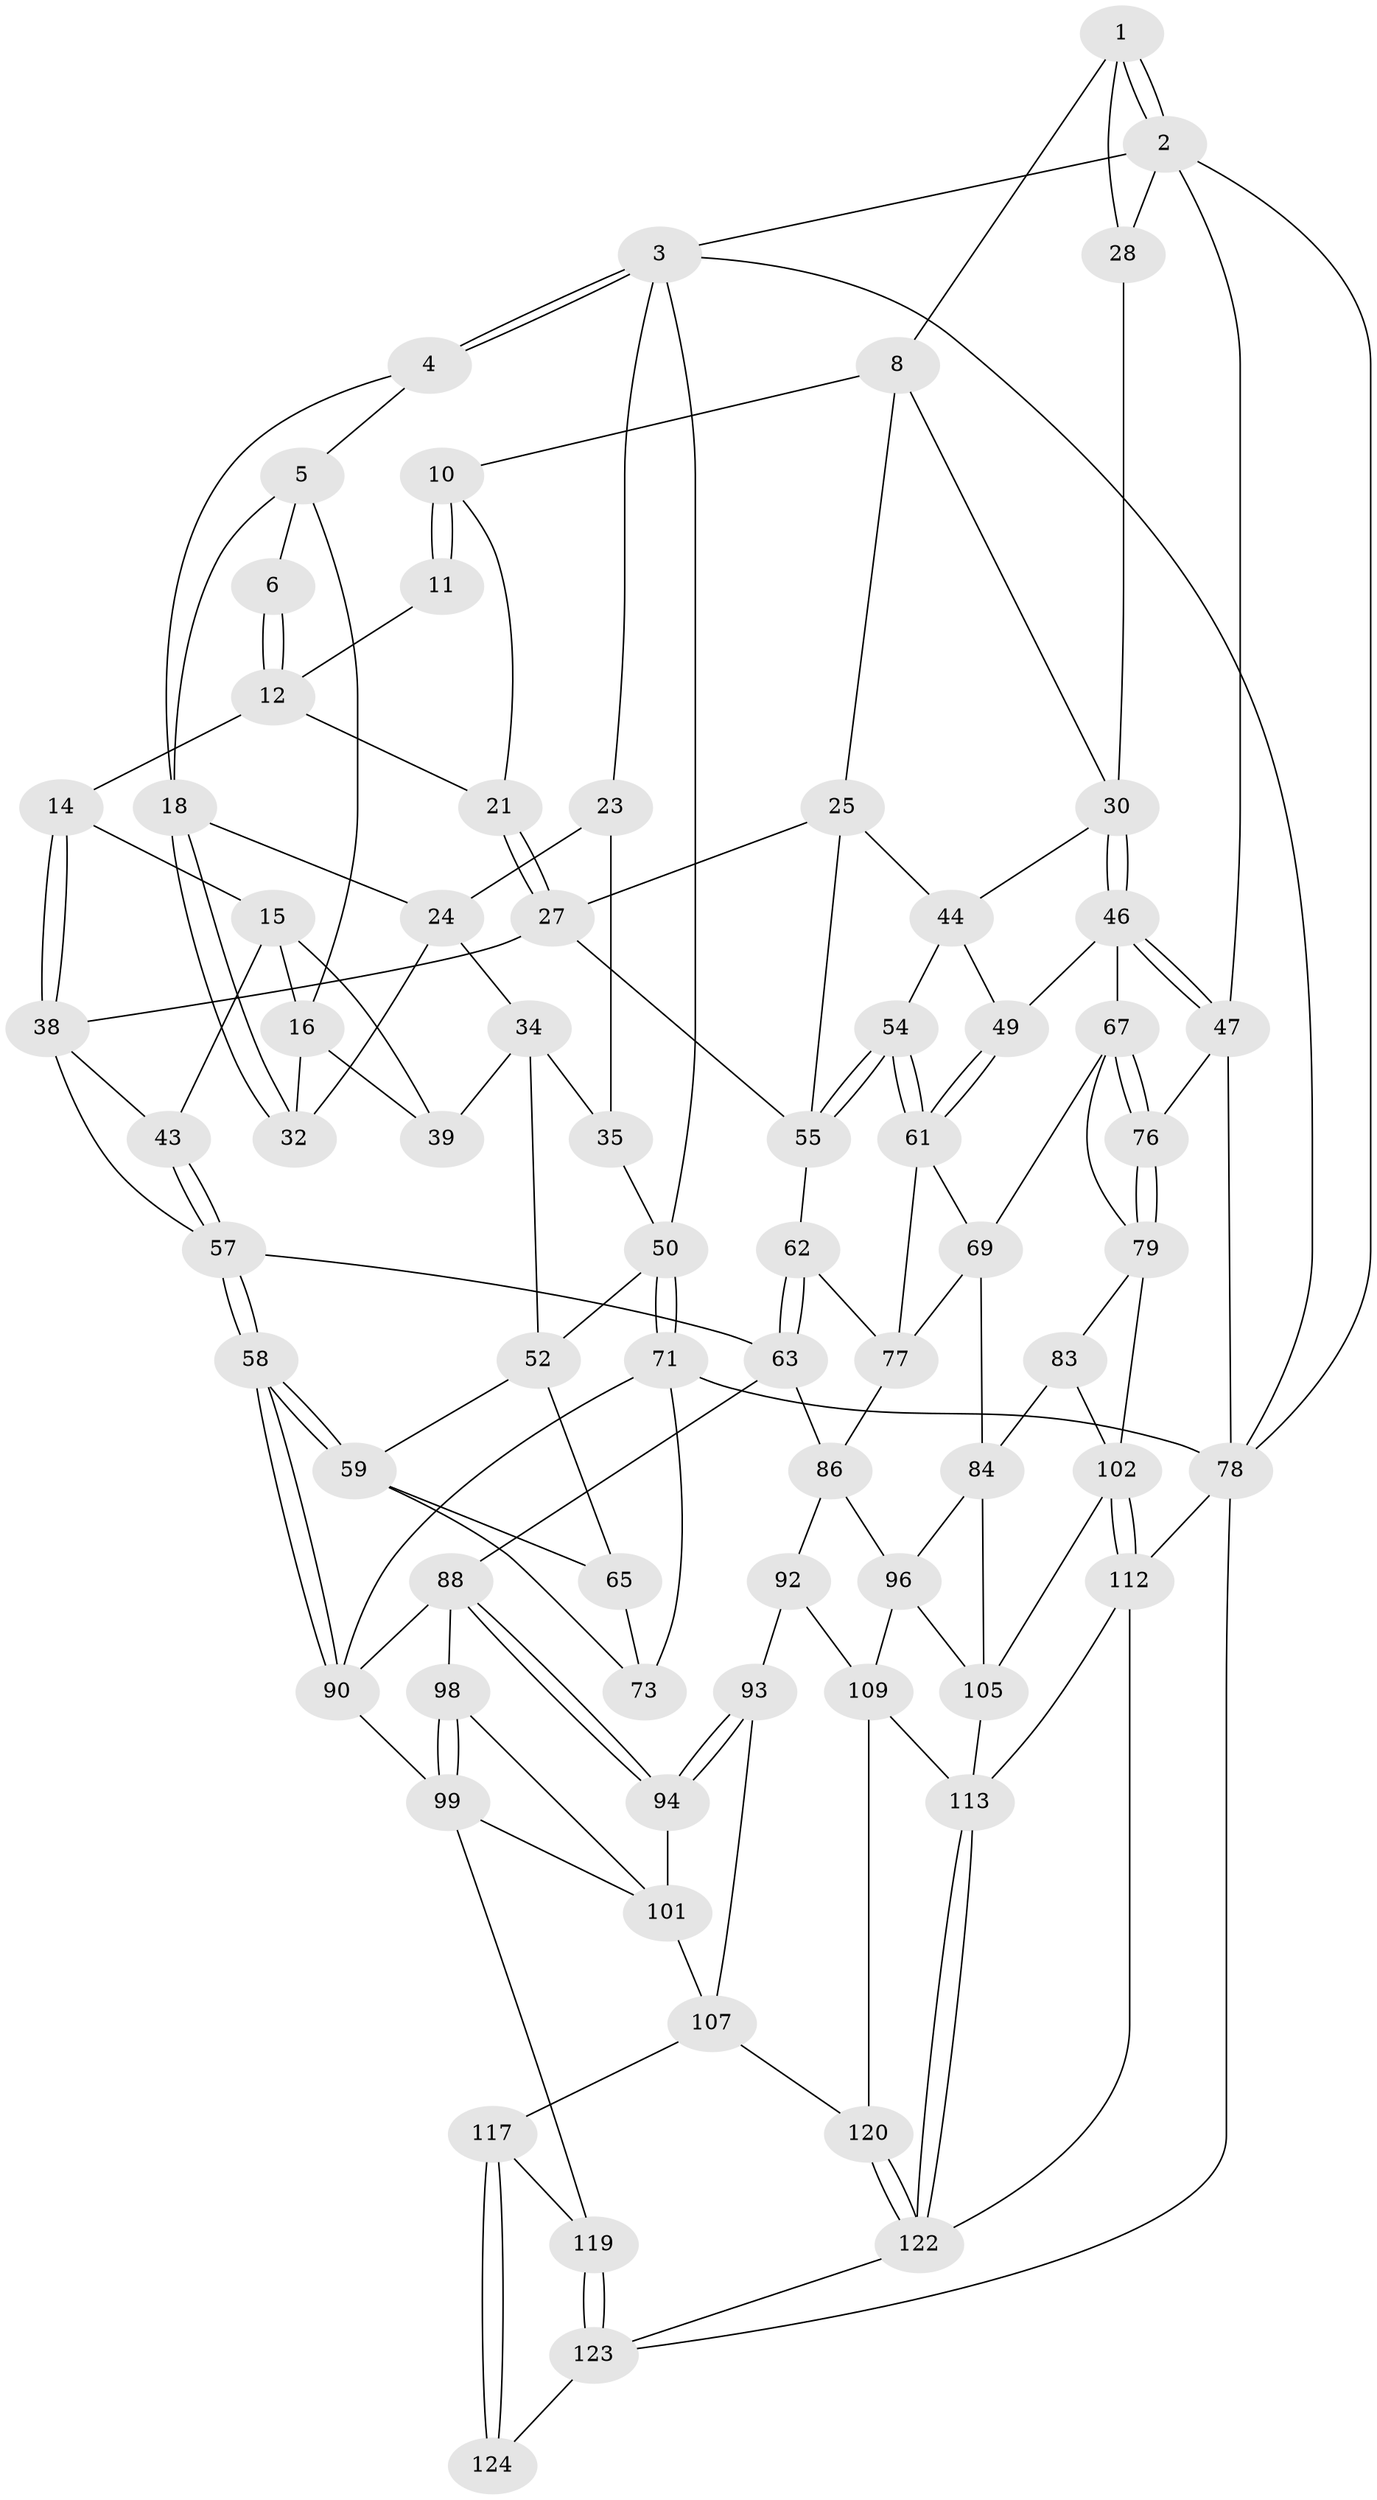 // original degree distribution, {3: 0.015873015873015872, 6: 0.23015873015873015, 4: 0.24603174603174602, 5: 0.5079365079365079}
// Generated by graph-tools (version 1.1) at 2025/42/03/06/25 10:42:29]
// undirected, 74 vertices, 162 edges
graph export_dot {
graph [start="1"]
  node [color=gray90,style=filled];
  1 [pos="+0.768353635841077+0",super="+7"];
  2 [pos="+1+0",super="+29"];
  3 [pos="+0+0",super="+22"];
  4 [pos="+0.11278824714360047+0"];
  5 [pos="+0.14236733821092956+0",super="+17"];
  6 [pos="+0.37188011174710434+0"];
  8 [pos="+0.7479690217702514+0.11020743120317839",super="+9"];
  10 [pos="+0.6363458587358951+0.18432802716622804",super="+20"];
  11 [pos="+0.4186322258521763+0"];
  12 [pos="+0.4012755722486036+0",super="+13"];
  14 [pos="+0.33510896707196663+0.19768797729641463"];
  15 [pos="+0.3344351704428487+0.19776477667351502",super="+41"];
  16 [pos="+0.3033532959141553+0.19647646972335367",super="+36"];
  18 [pos="+0.1846104265656189+0.17700249989554737",super="+19"];
  21 [pos="+0.45999839445093393+0.16425669299433318"];
  23 [pos="+0.06263073655982351+0.1726082141416872"];
  24 [pos="+0.08851733859031867+0.1593416904042745",super="+33"];
  25 [pos="+0.6239616982719048+0.23606067911775674",super="+26"];
  27 [pos="+0.48636812260922085+0.2866746484207867",super="+37"];
  28 [pos="+0.9432805266395722+0.08238764983403532"];
  30 [pos="+0.9898548751945824+0.23781543487817292",super="+31"];
  32 [pos="+0.16637087695552116+0.21463419900149283"];
  34 [pos="+0.1037752576264647+0.2947351900990645",super="+40"];
  35 [pos="+0.06038269534403075+0.28989815917785644"];
  38 [pos="+0.44446239180853936+0.3117283713912899",super="+42"];
  39 [pos="+0.2149539682524913+0.3496201408958002"];
  43 [pos="+0.28534266393236885+0.4046750142498602"];
  44 [pos="+0.8570844121344451+0.31854781909834834",super="+45"];
  46 [pos="+1+0.2706116245950568",super="+48"];
  47 [pos="+1+0.267917054095968",super="+75"];
  49 [pos="+0.8807479139979912+0.37676004273716346"];
  50 [pos="+0+0.2972982909521693",super="+51"];
  52 [pos="+0.10973967967311563+0.4188215698132652",super="+53"];
  54 [pos="+0.7278063862268279+0.4731568402008486"];
  55 [pos="+0.6069271714964566+0.42242911377621967",super="+56"];
  57 [pos="+0.23085538641280234+0.5060456693403629",super="+64"];
  58 [pos="+0.18717157530760917+0.5606630828250996"];
  59 [pos="+0.18541102113320374+0.5600239946402851",super="+60"];
  61 [pos="+0.7299705840496951+0.47881848390116244",super="+70"];
  62 [pos="+0.5169694662797332+0.48253784506676434"];
  63 [pos="+0.41602367210559854+0.5551509114865789",super="+87"];
  65 [pos="+0.061512252612545594+0.4941380512105195",super="+66"];
  67 [pos="+0.9134012108793823+0.460433533871311",super="+68"];
  69 [pos="+0.7424908021159049+0.49825518828927434",super="+81"];
  71 [pos="+0+0.7142821653593873",super="+72"];
  73 [pos="+0+0.6401651623472933",super="+74"];
  76 [pos="+1+0.650558055595752"];
  77 [pos="+0.5847232901449857+0.5458240556919639",super="+82"];
  78 [pos="+1+1",super="+85"];
  79 [pos="+1+0.6633852517290045",super="+80"];
  83 [pos="+0.7920243111570684+0.6494206552713172"];
  84 [pos="+0.7377151155901873+0.6390878322596779",super="+95"];
  86 [pos="+0.5851102249461904+0.6042847425134669",super="+91"];
  88 [pos="+0.4024100241755708+0.6091364765712488",super="+89"];
  90 [pos="+0.18953030953003142+0.5653541293444898",super="+97"];
  92 [pos="+0.5726473808372742+0.6523255942818498",super="+110"];
  93 [pos="+0.4300888584567189+0.6589089702806219",super="+106"];
  94 [pos="+0.4045751671172775+0.6200185358419483"];
  96 [pos="+0.6752917489966407+0.7152860304255297",super="+108"];
  98 [pos="+0.26584115828353655+0.6614525722903859"];
  99 [pos="+0.23119322497296024+0.7998601103617833",super="+100"];
  101 [pos="+0.319963396820502+0.6742758778806566",super="+104"];
  102 [pos="+0.932176637885182+0.7471929928898302",super="+103"];
  105 [pos="+0.8133290485403165+0.7688561239633828",super="+111"];
  107 [pos="+0.4012125060108578+0.7778062256632416",super="+116"];
  109 [pos="+0.6005091432493391+0.8688727313994835",super="+115"];
  112 [pos="+0.8962974765507985+0.9324624809535241",super="+121"];
  113 [pos="+0.8099251467421912+0.8869464811298141",super="+114"];
  117 [pos="+0.40437634682153356+0.9091753427622196",super="+118"];
  119 [pos="+0.21032051423268971+0.8311063513754584"];
  120 [pos="+0.5853600564241477+0.994563776011286"];
  122 [pos="+0.5925901424389999+1",super="+126"];
  123 [pos="+0+1",super="+125"];
  124 [pos="+0.3163218855851453+1"];
  1 -- 2;
  1 -- 2;
  1 -- 8;
  1 -- 28;
  2 -- 3;
  2 -- 78;
  2 -- 28;
  2 -- 47;
  3 -- 4;
  3 -- 4;
  3 -- 50;
  3 -- 23;
  3 -- 78;
  4 -- 5;
  4 -- 18;
  5 -- 6;
  5 -- 16;
  5 -- 18;
  6 -- 12;
  6 -- 12;
  8 -- 30;
  8 -- 25;
  8 -- 10;
  10 -- 11 [weight=2];
  10 -- 11;
  10 -- 21;
  11 -- 12;
  12 -- 21;
  12 -- 14;
  14 -- 15;
  14 -- 38;
  14 -- 38;
  15 -- 16;
  15 -- 43;
  15 -- 39;
  16 -- 32;
  16 -- 39;
  18 -- 32;
  18 -- 32;
  18 -- 24;
  21 -- 27;
  21 -- 27;
  23 -- 24;
  23 -- 35;
  24 -- 32;
  24 -- 34;
  25 -- 27;
  25 -- 55;
  25 -- 44;
  27 -- 38;
  27 -- 55;
  28 -- 30;
  30 -- 46;
  30 -- 46;
  30 -- 44;
  34 -- 35;
  34 -- 52;
  34 -- 39;
  35 -- 50;
  38 -- 57;
  38 -- 43;
  43 -- 57;
  43 -- 57;
  44 -- 49;
  44 -- 54;
  46 -- 47;
  46 -- 47;
  46 -- 49;
  46 -- 67;
  47 -- 76;
  47 -- 78;
  49 -- 61;
  49 -- 61;
  50 -- 71;
  50 -- 71;
  50 -- 52;
  52 -- 59;
  52 -- 65;
  54 -- 55;
  54 -- 55;
  54 -- 61;
  54 -- 61;
  55 -- 62;
  57 -- 58;
  57 -- 58;
  57 -- 63;
  58 -- 59;
  58 -- 59;
  58 -- 90;
  58 -- 90;
  59 -- 65;
  59 -- 73;
  61 -- 77;
  61 -- 69;
  62 -- 63;
  62 -- 63;
  62 -- 77;
  63 -- 88;
  63 -- 86;
  65 -- 73 [weight=2];
  67 -- 76;
  67 -- 76;
  67 -- 69;
  67 -- 79;
  69 -- 84;
  69 -- 77;
  71 -- 78;
  71 -- 73;
  71 -- 90;
  76 -- 79;
  76 -- 79;
  77 -- 86;
  78 -- 123;
  78 -- 112;
  79 -- 102;
  79 -- 83;
  83 -- 84;
  83 -- 102;
  84 -- 96;
  84 -- 105;
  86 -- 96;
  86 -- 92;
  88 -- 94;
  88 -- 94;
  88 -- 90;
  88 -- 98;
  90 -- 99;
  92 -- 93 [weight=2];
  92 -- 109;
  93 -- 94;
  93 -- 94;
  93 -- 107;
  94 -- 101;
  96 -- 109;
  96 -- 105;
  98 -- 99;
  98 -- 99;
  98 -- 101;
  99 -- 119;
  99 -- 101;
  101 -- 107;
  102 -- 112;
  102 -- 112;
  102 -- 105;
  105 -- 113;
  107 -- 120;
  107 -- 117;
  109 -- 120;
  109 -- 113;
  112 -- 113;
  112 -- 122;
  113 -- 122;
  113 -- 122;
  117 -- 124 [weight=2];
  117 -- 124;
  117 -- 119;
  119 -- 123;
  119 -- 123;
  120 -- 122;
  120 -- 122;
  122 -- 123;
  123 -- 124;
}
